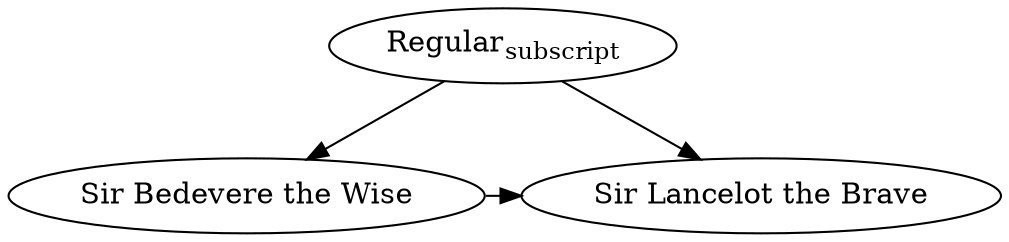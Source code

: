 // Feedforward Neural Network
digraph {
	A [label=<Regular<SUB>subscript</SUB>>]
	B [label="Sir Bedevere the Wise"]
	L [label="Sir Lancelot the Brave"]
	A -> B
	A -> L
	B -> L [constraint=false]
}
